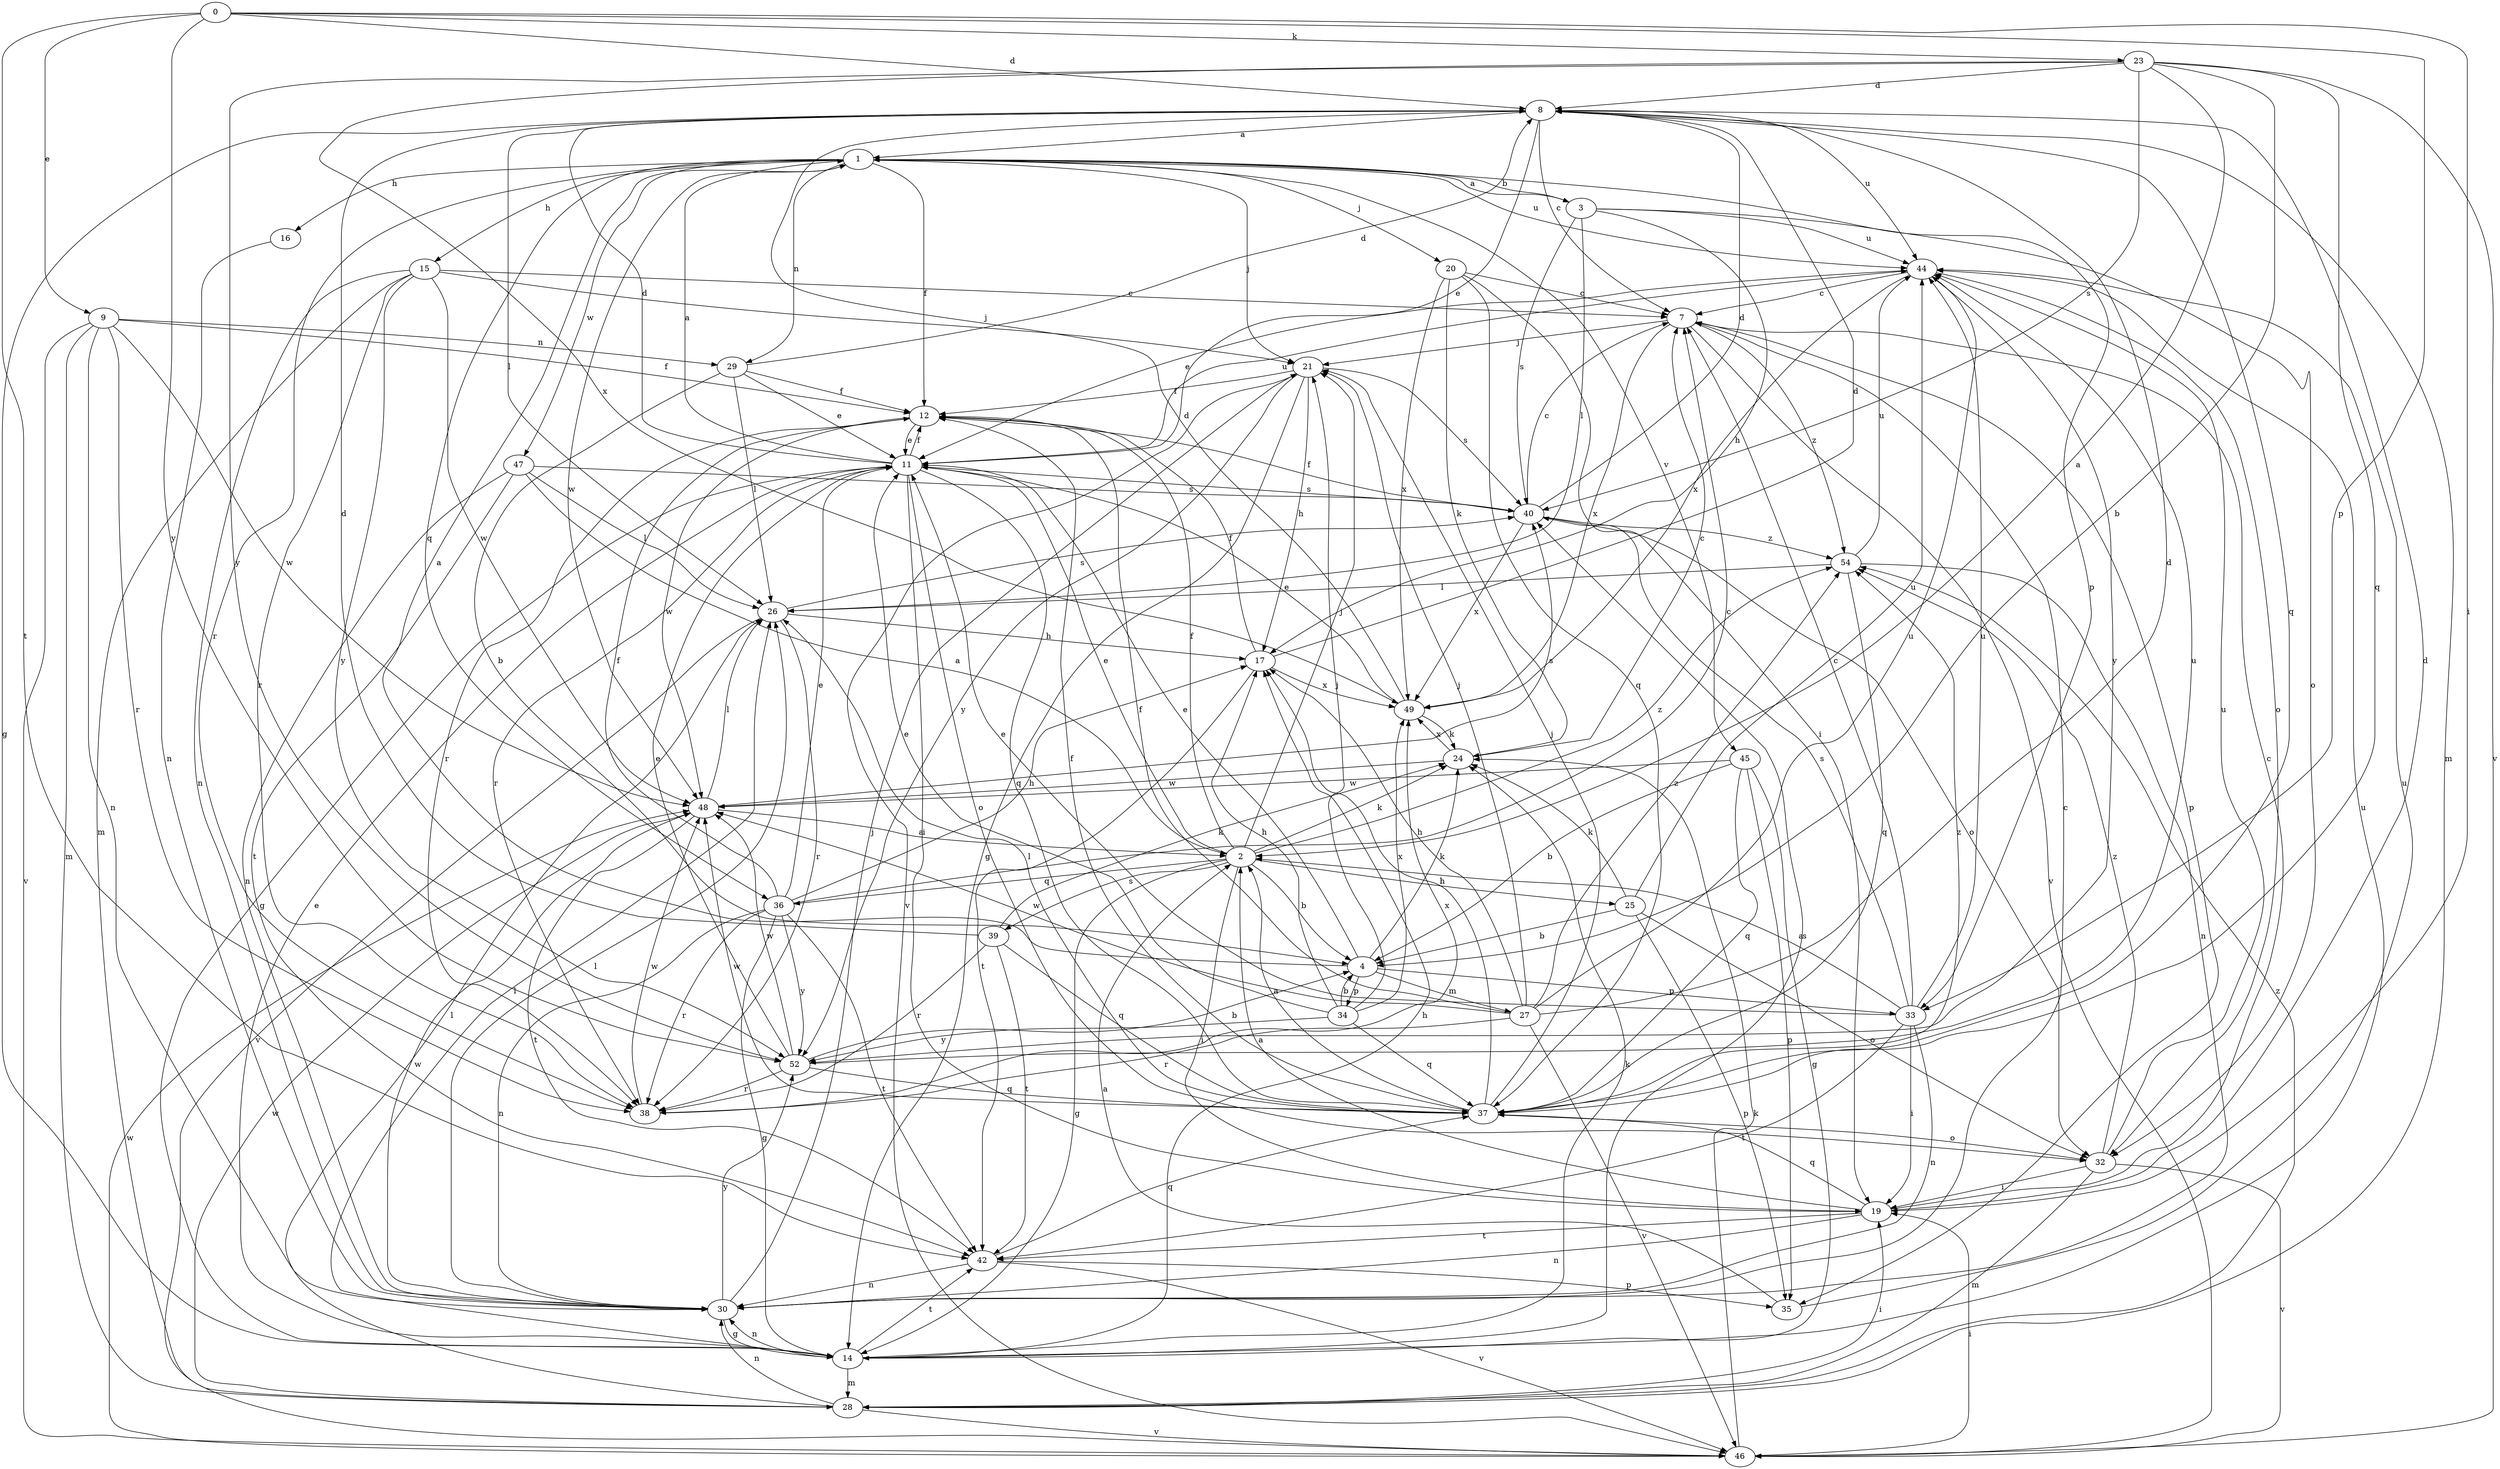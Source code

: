 strict digraph  {
0;
1;
2;
3;
4;
7;
8;
9;
11;
12;
14;
15;
16;
17;
19;
20;
21;
23;
24;
25;
26;
27;
28;
29;
30;
32;
33;
34;
35;
36;
37;
38;
39;
40;
42;
44;
45;
46;
47;
48;
49;
52;
54;
0 -> 8  [label=d];
0 -> 9  [label=e];
0 -> 19  [label=i];
0 -> 23  [label=k];
0 -> 33  [label=p];
0 -> 42  [label=t];
0 -> 52  [label=y];
1 -> 3  [label=b];
1 -> 12  [label=f];
1 -> 15  [label=h];
1 -> 16  [label=h];
1 -> 20  [label=j];
1 -> 21  [label=j];
1 -> 29  [label=n];
1 -> 33  [label=p];
1 -> 36  [label=q];
1 -> 38  [label=r];
1 -> 44  [label=u];
1 -> 45  [label=v];
1 -> 47  [label=w];
1 -> 48  [label=w];
2 -> 4  [label=b];
2 -> 11  [label=e];
2 -> 12  [label=f];
2 -> 14  [label=g];
2 -> 19  [label=i];
2 -> 21  [label=j];
2 -> 24  [label=k];
2 -> 25  [label=l];
2 -> 36  [label=q];
2 -> 39  [label=s];
2 -> 54  [label=z];
3 -> 1  [label=a];
3 -> 17  [label=h];
3 -> 26  [label=l];
3 -> 32  [label=o];
3 -> 40  [label=s];
3 -> 44  [label=u];
4 -> 1  [label=a];
4 -> 11  [label=e];
4 -> 24  [label=k];
4 -> 27  [label=m];
4 -> 33  [label=p];
4 -> 34  [label=p];
7 -> 21  [label=j];
7 -> 35  [label=p];
7 -> 46  [label=v];
7 -> 49  [label=x];
7 -> 54  [label=z];
8 -> 1  [label=a];
8 -> 7  [label=c];
8 -> 11  [label=e];
8 -> 14  [label=g];
8 -> 26  [label=l];
8 -> 28  [label=m];
8 -> 37  [label=q];
8 -> 44  [label=u];
9 -> 12  [label=f];
9 -> 28  [label=m];
9 -> 29  [label=n];
9 -> 30  [label=n];
9 -> 38  [label=r];
9 -> 46  [label=v];
9 -> 48  [label=w];
11 -> 1  [label=a];
11 -> 8  [label=d];
11 -> 12  [label=f];
11 -> 14  [label=g];
11 -> 19  [label=i];
11 -> 32  [label=o];
11 -> 37  [label=q];
11 -> 38  [label=r];
11 -> 40  [label=s];
11 -> 44  [label=u];
12 -> 11  [label=e];
12 -> 38  [label=r];
12 -> 48  [label=w];
14 -> 11  [label=e];
14 -> 17  [label=h];
14 -> 24  [label=k];
14 -> 26  [label=l];
14 -> 28  [label=m];
14 -> 30  [label=n];
14 -> 40  [label=s];
14 -> 42  [label=t];
14 -> 44  [label=u];
15 -> 7  [label=c];
15 -> 21  [label=j];
15 -> 28  [label=m];
15 -> 30  [label=n];
15 -> 38  [label=r];
15 -> 48  [label=w];
15 -> 52  [label=y];
16 -> 30  [label=n];
17 -> 8  [label=d];
17 -> 12  [label=f];
17 -> 42  [label=t];
17 -> 49  [label=x];
19 -> 2  [label=a];
19 -> 7  [label=c];
19 -> 8  [label=d];
19 -> 30  [label=n];
19 -> 37  [label=q];
19 -> 42  [label=t];
20 -> 7  [label=c];
20 -> 19  [label=i];
20 -> 24  [label=k];
20 -> 37  [label=q];
20 -> 49  [label=x];
21 -> 12  [label=f];
21 -> 14  [label=g];
21 -> 17  [label=h];
21 -> 40  [label=s];
21 -> 46  [label=v];
21 -> 52  [label=y];
23 -> 2  [label=a];
23 -> 4  [label=b];
23 -> 8  [label=d];
23 -> 37  [label=q];
23 -> 40  [label=s];
23 -> 46  [label=v];
23 -> 49  [label=x];
23 -> 52  [label=y];
24 -> 7  [label=c];
24 -> 48  [label=w];
24 -> 49  [label=x];
25 -> 4  [label=b];
25 -> 24  [label=k];
25 -> 32  [label=o];
25 -> 35  [label=p];
25 -> 44  [label=u];
26 -> 17  [label=h];
26 -> 38  [label=r];
26 -> 40  [label=s];
26 -> 46  [label=v];
27 -> 8  [label=d];
27 -> 12  [label=f];
27 -> 17  [label=h];
27 -> 21  [label=j];
27 -> 38  [label=r];
27 -> 44  [label=u];
27 -> 46  [label=v];
27 -> 48  [label=w];
27 -> 54  [label=z];
28 -> 19  [label=i];
28 -> 26  [label=l];
28 -> 30  [label=n];
28 -> 46  [label=v];
28 -> 48  [label=w];
28 -> 54  [label=z];
29 -> 4  [label=b];
29 -> 8  [label=d];
29 -> 11  [label=e];
29 -> 12  [label=f];
29 -> 26  [label=l];
30 -> 7  [label=c];
30 -> 14  [label=g];
30 -> 21  [label=j];
30 -> 26  [label=l];
30 -> 48  [label=w];
30 -> 52  [label=y];
32 -> 19  [label=i];
32 -> 28  [label=m];
32 -> 44  [label=u];
32 -> 46  [label=v];
32 -> 54  [label=z];
33 -> 2  [label=a];
33 -> 7  [label=c];
33 -> 11  [label=e];
33 -> 19  [label=i];
33 -> 30  [label=n];
33 -> 40  [label=s];
33 -> 42  [label=t];
33 -> 44  [label=u];
34 -> 4  [label=b];
34 -> 11  [label=e];
34 -> 17  [label=h];
34 -> 21  [label=j];
34 -> 37  [label=q];
34 -> 49  [label=x];
34 -> 52  [label=y];
35 -> 2  [label=a];
35 -> 44  [label=u];
36 -> 7  [label=c];
36 -> 11  [label=e];
36 -> 12  [label=f];
36 -> 14  [label=g];
36 -> 17  [label=h];
36 -> 30  [label=n];
36 -> 38  [label=r];
36 -> 42  [label=t];
36 -> 52  [label=y];
37 -> 2  [label=a];
37 -> 12  [label=f];
37 -> 17  [label=h];
37 -> 21  [label=j];
37 -> 26  [label=l];
37 -> 32  [label=o];
37 -> 48  [label=w];
37 -> 54  [label=z];
38 -> 48  [label=w];
38 -> 49  [label=x];
39 -> 8  [label=d];
39 -> 24  [label=k];
39 -> 37  [label=q];
39 -> 38  [label=r];
39 -> 42  [label=t];
40 -> 7  [label=c];
40 -> 8  [label=d];
40 -> 12  [label=f];
40 -> 32  [label=o];
40 -> 49  [label=x];
40 -> 54  [label=z];
42 -> 30  [label=n];
42 -> 35  [label=p];
42 -> 37  [label=q];
42 -> 46  [label=v];
44 -> 7  [label=c];
44 -> 11  [label=e];
44 -> 32  [label=o];
44 -> 49  [label=x];
44 -> 52  [label=y];
45 -> 4  [label=b];
45 -> 14  [label=g];
45 -> 35  [label=p];
45 -> 37  [label=q];
45 -> 48  [label=w];
46 -> 19  [label=i];
46 -> 24  [label=k];
46 -> 48  [label=w];
47 -> 2  [label=a];
47 -> 26  [label=l];
47 -> 30  [label=n];
47 -> 40  [label=s];
47 -> 42  [label=t];
48 -> 2  [label=a];
48 -> 26  [label=l];
48 -> 40  [label=s];
48 -> 42  [label=t];
49 -> 8  [label=d];
49 -> 11  [label=e];
49 -> 24  [label=k];
52 -> 4  [label=b];
52 -> 11  [label=e];
52 -> 37  [label=q];
52 -> 38  [label=r];
52 -> 44  [label=u];
52 -> 48  [label=w];
54 -> 26  [label=l];
54 -> 30  [label=n];
54 -> 37  [label=q];
54 -> 44  [label=u];
}
